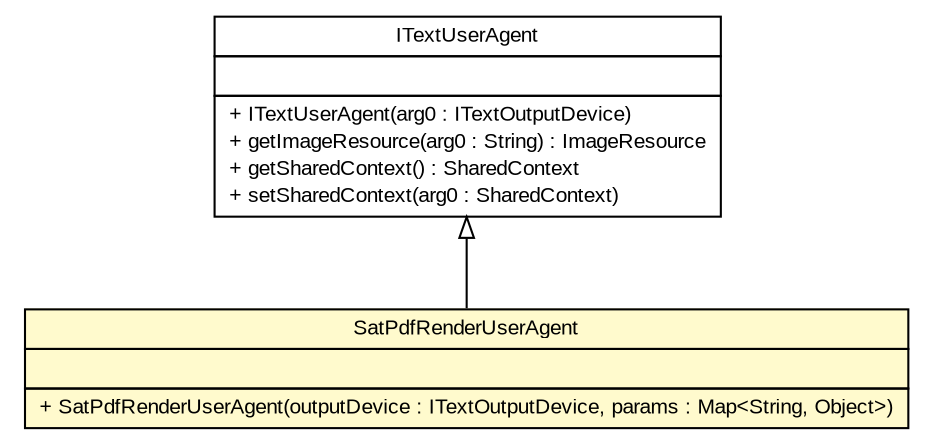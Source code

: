#!/usr/local/bin/dot
#
# Class diagram 
# Generated by UMLGraph version R5_6 (http://www.umlgraph.org/)
#

digraph G {
	edge [fontname="arial",fontsize=10,labelfontname="arial",labelfontsize=10];
	node [fontname="arial",fontsize=10,shape=plaintext];
	nodesep=0.25;
	ranksep=0.5;
	// br.gov.to.sefaz.util.pdf.SatPdfRenderUserAgent
	c2271 [label=<<table title="br.gov.to.sefaz.util.pdf.SatPdfRenderUserAgent" border="0" cellborder="1" cellspacing="0" cellpadding="2" port="p" bgcolor="lemonChiffon" href="./SatPdfRenderUserAgent.html">
		<tr><td><table border="0" cellspacing="0" cellpadding="1">
<tr><td align="center" balign="center"> SatPdfRenderUserAgent </td></tr>
		</table></td></tr>
		<tr><td><table border="0" cellspacing="0" cellpadding="1">
<tr><td align="left" balign="left">  </td></tr>
		</table></td></tr>
		<tr><td><table border="0" cellspacing="0" cellpadding="1">
<tr><td align="left" balign="left"> + SatPdfRenderUserAgent(outputDevice : ITextOutputDevice, params : Map&lt;String, Object&gt;) </td></tr>
		</table></td></tr>
		</table>>, URL="./SatPdfRenderUserAgent.html", fontname="arial", fontcolor="black", fontsize=10.0];
	//br.gov.to.sefaz.util.pdf.SatPdfRenderUserAgent extends org.xhtmlrenderer.pdf.ITextUserAgent
	c2287:p -> c2271:p [dir=back,arrowtail=empty];
	// org.xhtmlrenderer.pdf.ITextUserAgent
	c2287 [label=<<table title="org.xhtmlrenderer.pdf.ITextUserAgent" border="0" cellborder="1" cellspacing="0" cellpadding="2" port="p" href="http://java.sun.com/j2se/1.4.2/docs/api/org/xhtmlrenderer/pdf/ITextUserAgent.html">
		<tr><td><table border="0" cellspacing="0" cellpadding="1">
<tr><td align="center" balign="center"> ITextUserAgent </td></tr>
		</table></td></tr>
		<tr><td><table border="0" cellspacing="0" cellpadding="1">
<tr><td align="left" balign="left">  </td></tr>
		</table></td></tr>
		<tr><td><table border="0" cellspacing="0" cellpadding="1">
<tr><td align="left" balign="left"> + ITextUserAgent(arg0 : ITextOutputDevice) </td></tr>
<tr><td align="left" balign="left"> + getImageResource(arg0 : String) : ImageResource </td></tr>
<tr><td align="left" balign="left"> + getSharedContext() : SharedContext </td></tr>
<tr><td align="left" balign="left"> + setSharedContext(arg0 : SharedContext) </td></tr>
		</table></td></tr>
		</table>>, URL="http://java.sun.com/j2se/1.4.2/docs/api/org/xhtmlrenderer/pdf/ITextUserAgent.html", fontname="arial", fontcolor="black", fontsize=10.0];
}

